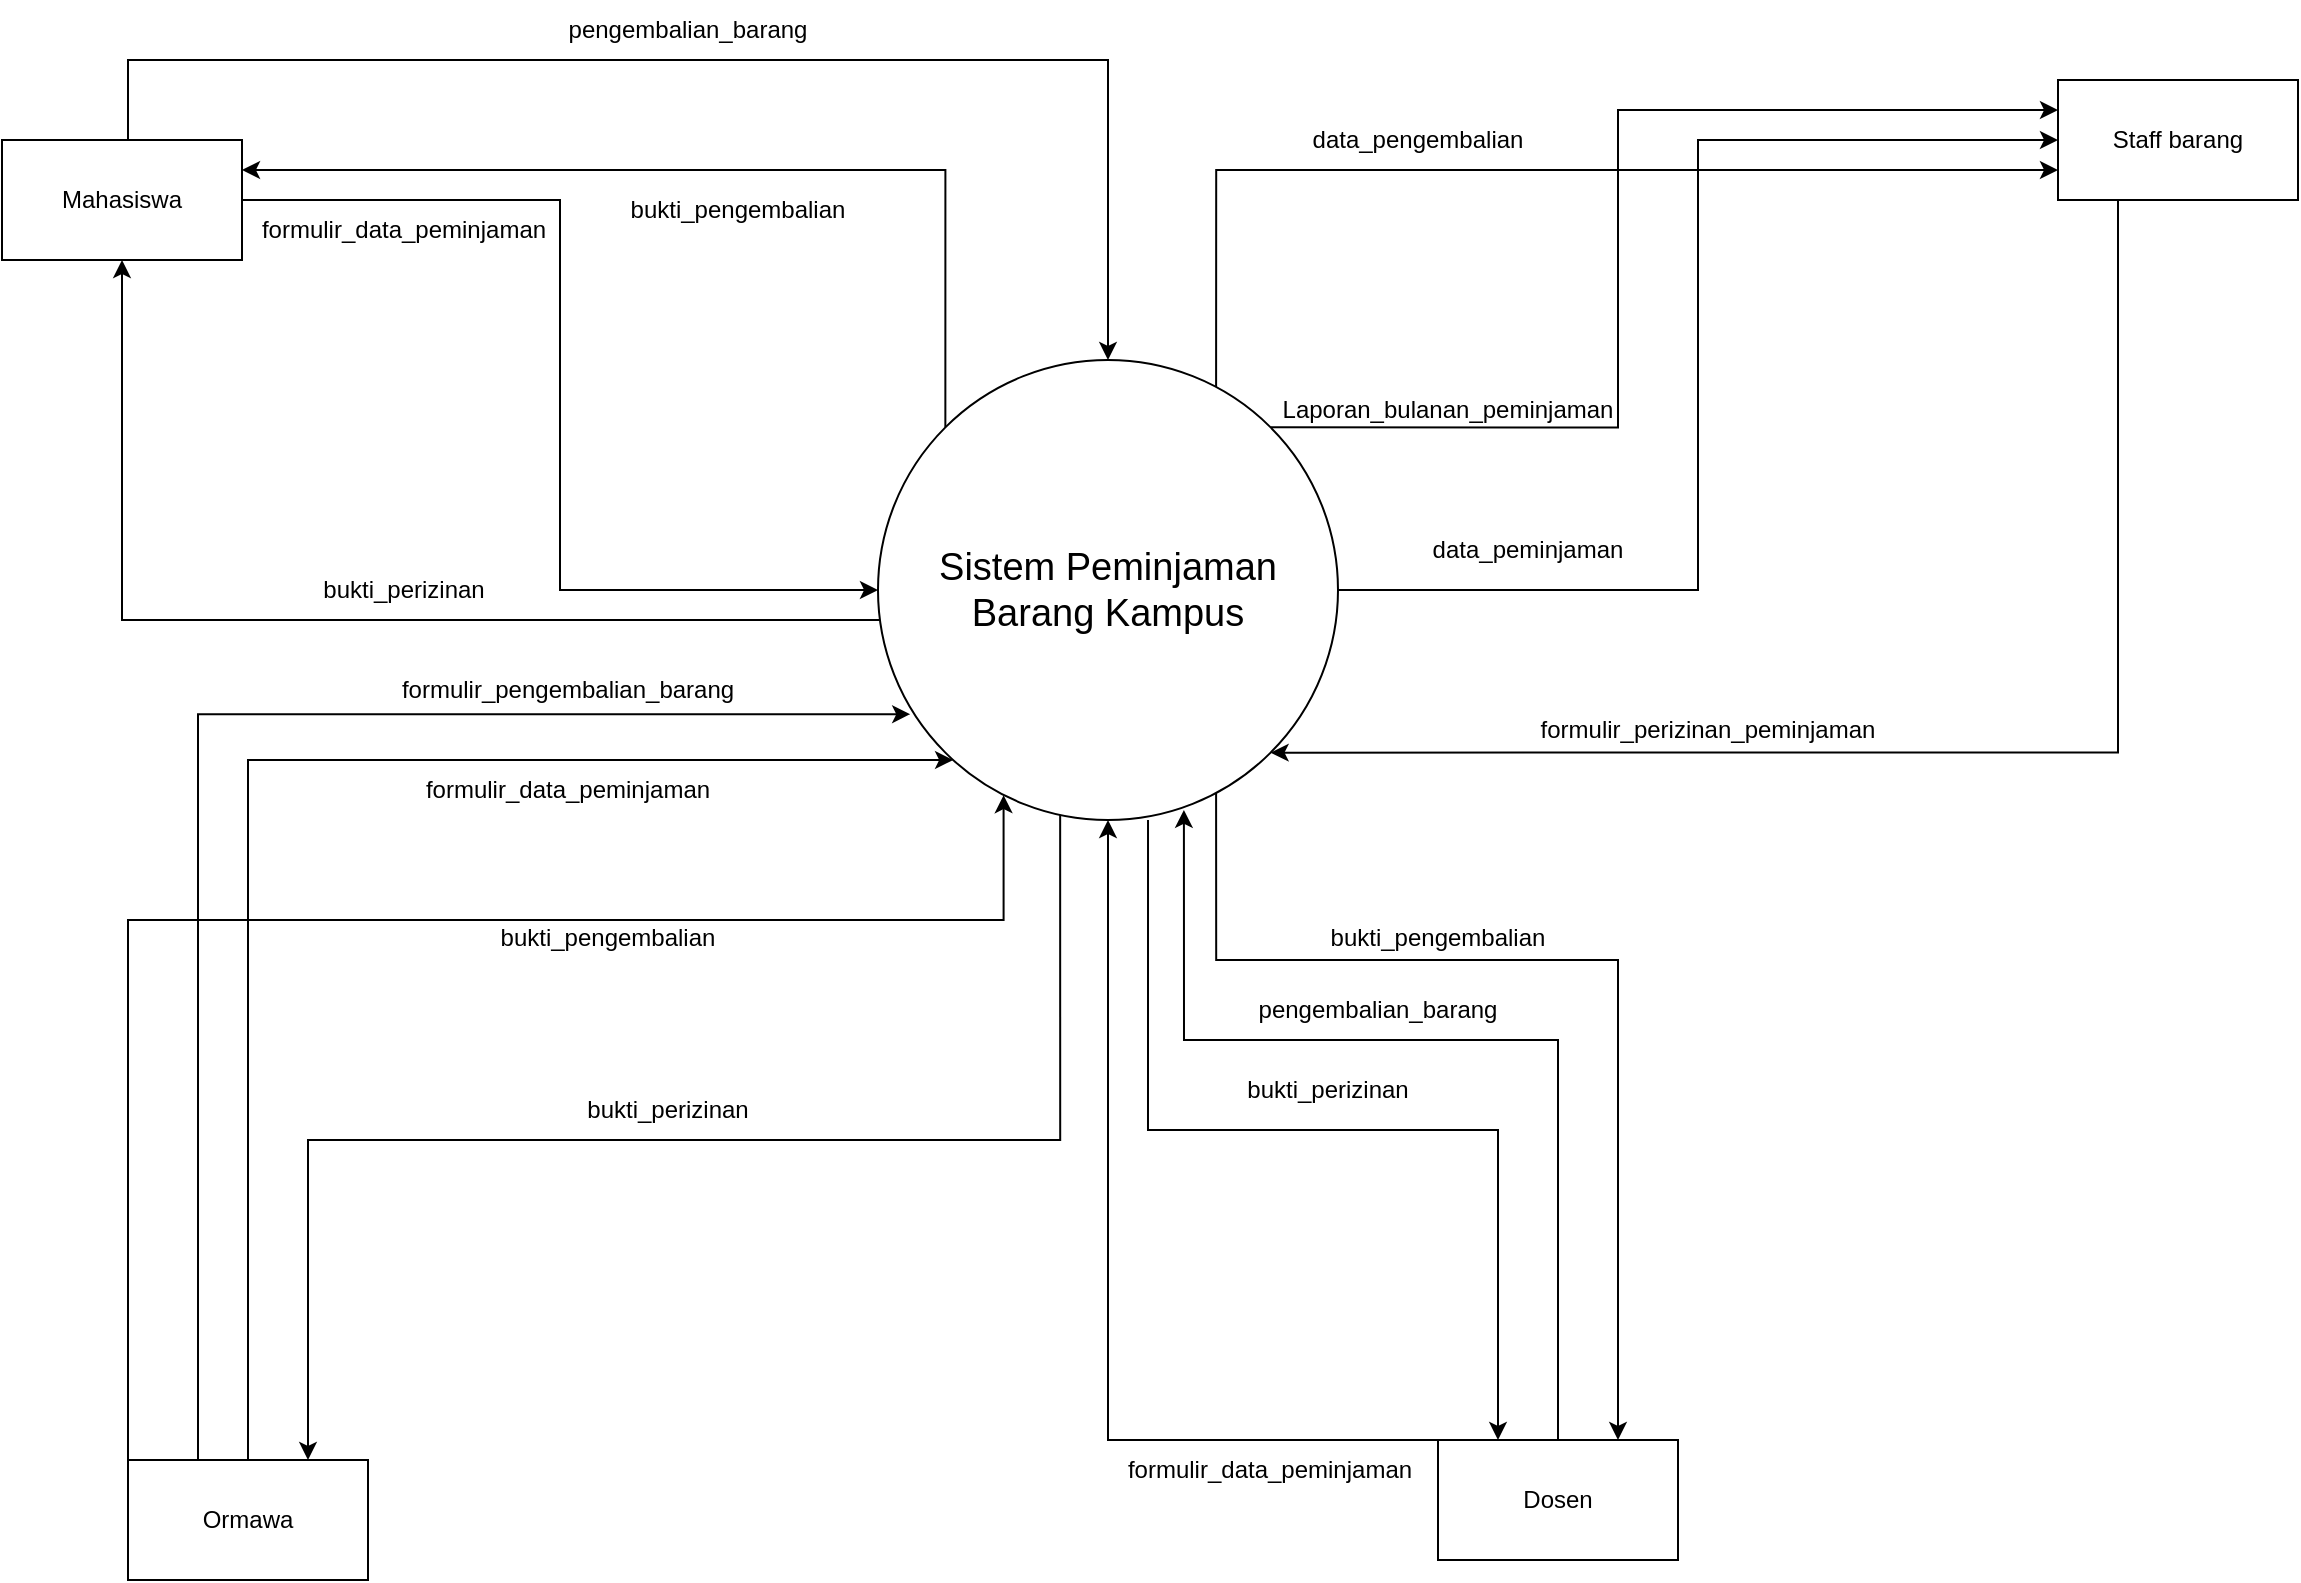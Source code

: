 <mxfile version="17.4.2" type="device"><diagram id="C5RBs43oDa-KdzZeNtuy" name="Page-1"><mxGraphModel dx="1837" dy="1442" grid="1" gridSize="10" guides="1" tooltips="1" connect="1" arrows="1" fold="1" page="1" pageScale="1" pageWidth="827" pageHeight="1169" math="0" shadow="0"><root><mxCell id="WIyWlLk6GJQsqaUBKTNV-0"/><mxCell id="WIyWlLk6GJQsqaUBKTNV-1" parent="WIyWlLk6GJQsqaUBKTNV-0"/><mxCell id="9XLA8qBA5K9QFsfAkXLH-7" style="edgeStyle=orthogonalEdgeStyle;rounded=0;orthogonalLoop=1;jettySize=auto;html=1;exitX=1;exitY=0.5;exitDx=0;exitDy=0;entryX=0;entryY=0.5;entryDx=0;entryDy=0;" parent="WIyWlLk6GJQsqaUBKTNV-1" source="9XLA8qBA5K9QFsfAkXLH-0" target="9XLA8qBA5K9QFsfAkXLH-4" edge="1"><mxGeometry relative="1" as="geometry"/></mxCell><mxCell id="-1MYgkagqvtwqyHO8vfS-0" style="edgeStyle=orthogonalEdgeStyle;rounded=0;orthogonalLoop=1;jettySize=auto;html=1;exitX=0.5;exitY=0;exitDx=0;exitDy=0;entryX=0.5;entryY=0;entryDx=0;entryDy=0;" edge="1" parent="WIyWlLk6GJQsqaUBKTNV-1" source="9XLA8qBA5K9QFsfAkXLH-0" target="9XLA8qBA5K9QFsfAkXLH-4"><mxGeometry relative="1" as="geometry"><Array as="points"><mxPoint x="350" y="270"/><mxPoint x="350" y="230"/><mxPoint x="840" y="230"/></Array></mxGeometry></mxCell><mxCell id="-1MYgkagqvtwqyHO8vfS-2" style="edgeStyle=orthogonalEdgeStyle;rounded=0;orthogonalLoop=1;jettySize=auto;html=1;exitX=0.5;exitY=1;exitDx=0;exitDy=0;startArrow=classic;startFill=1;endArrow=none;endFill=0;" edge="1" parent="WIyWlLk6GJQsqaUBKTNV-1" source="9XLA8qBA5K9QFsfAkXLH-0" target="9XLA8qBA5K9QFsfAkXLH-4"><mxGeometry relative="1" as="geometry"><Array as="points"><mxPoint x="347" y="510"/></Array></mxGeometry></mxCell><mxCell id="-1MYgkagqvtwqyHO8vfS-4" style="edgeStyle=orthogonalEdgeStyle;rounded=0;orthogonalLoop=1;jettySize=auto;html=1;exitX=1;exitY=0.25;exitDx=0;exitDy=0;entryX=0;entryY=0;entryDx=0;entryDy=0;startArrow=classic;startFill=1;endArrow=none;endFill=0;" edge="1" parent="WIyWlLk6GJQsqaUBKTNV-1" source="9XLA8qBA5K9QFsfAkXLH-0" target="9XLA8qBA5K9QFsfAkXLH-4"><mxGeometry relative="1" as="geometry"/></mxCell><mxCell id="9XLA8qBA5K9QFsfAkXLH-0" value="Mahasiswa" style="rounded=0;whiteSpace=wrap;html=1;" parent="WIyWlLk6GJQsqaUBKTNV-1" vertex="1"><mxGeometry x="287" y="270" width="120" height="60" as="geometry"/></mxCell><mxCell id="9XLA8qBA5K9QFsfAkXLH-23" style="edgeStyle=orthogonalEdgeStyle;rounded=0;orthogonalLoop=1;jettySize=auto;html=1;exitX=0.5;exitY=0;exitDx=0;exitDy=0;entryX=0.5;entryY=1;entryDx=0;entryDy=0;fontSize=19;startArrow=none;startFill=0;endArrow=classic;endFill=1;" parent="WIyWlLk6GJQsqaUBKTNV-1" source="9XLA8qBA5K9QFsfAkXLH-1" target="9XLA8qBA5K9QFsfAkXLH-4" edge="1"><mxGeometry relative="1" as="geometry"><Array as="points"><mxPoint x="840" y="920"/></Array></mxGeometry></mxCell><mxCell id="-1MYgkagqvtwqyHO8vfS-14" style="edgeStyle=orthogonalEdgeStyle;rounded=0;orthogonalLoop=1;jettySize=auto;html=1;exitX=0.25;exitY=0;exitDx=0;exitDy=0;entryX=0.587;entryY=1;entryDx=0;entryDy=0;entryPerimeter=0;startArrow=classic;startFill=1;endArrow=none;endFill=0;" edge="1" parent="WIyWlLk6GJQsqaUBKTNV-1" source="9XLA8qBA5K9QFsfAkXLH-1" target="9XLA8qBA5K9QFsfAkXLH-4"><mxGeometry relative="1" as="geometry"/></mxCell><mxCell id="-1MYgkagqvtwqyHO8vfS-15" style="edgeStyle=orthogonalEdgeStyle;rounded=0;orthogonalLoop=1;jettySize=auto;html=1;exitX=0.5;exitY=0;exitDx=0;exitDy=0;entryX=0.665;entryY=0.978;entryDx=0;entryDy=0;entryPerimeter=0;startArrow=none;startFill=0;endArrow=classic;endFill=1;" edge="1" parent="WIyWlLk6GJQsqaUBKTNV-1" source="9XLA8qBA5K9QFsfAkXLH-1" target="9XLA8qBA5K9QFsfAkXLH-4"><mxGeometry relative="1" as="geometry"><Array as="points"><mxPoint x="1065" y="720"/><mxPoint x="878" y="720"/></Array></mxGeometry></mxCell><mxCell id="-1MYgkagqvtwqyHO8vfS-16" style="edgeStyle=orthogonalEdgeStyle;rounded=0;orthogonalLoop=1;jettySize=auto;html=1;exitX=0.75;exitY=0;exitDx=0;exitDy=0;entryX=0.735;entryY=0.939;entryDx=0;entryDy=0;entryPerimeter=0;startArrow=classic;startFill=1;endArrow=none;endFill=0;" edge="1" parent="WIyWlLk6GJQsqaUBKTNV-1" source="9XLA8qBA5K9QFsfAkXLH-1" target="9XLA8qBA5K9QFsfAkXLH-4"><mxGeometry relative="1" as="geometry"><Array as="points"><mxPoint x="1095" y="680"/><mxPoint x="894" y="680"/></Array></mxGeometry></mxCell><mxCell id="9XLA8qBA5K9QFsfAkXLH-1" value="Dosen" style="rounded=0;whiteSpace=wrap;html=1;" parent="WIyWlLk6GJQsqaUBKTNV-1" vertex="1"><mxGeometry x="1005" y="920" width="120" height="60" as="geometry"/></mxCell><mxCell id="9XLA8qBA5K9QFsfAkXLH-13" style="edgeStyle=orthogonalEdgeStyle;rounded=0;orthogonalLoop=1;jettySize=auto;html=1;exitX=0.25;exitY=1;exitDx=0;exitDy=0;entryX=1;entryY=1;entryDx=0;entryDy=0;fontSize=19;" parent="WIyWlLk6GJQsqaUBKTNV-1" source="9XLA8qBA5K9QFsfAkXLH-2" target="9XLA8qBA5K9QFsfAkXLH-4" edge="1"><mxGeometry relative="1" as="geometry"><Array as="points"><mxPoint x="1345" y="576"/></Array></mxGeometry></mxCell><mxCell id="-1MYgkagqvtwqyHO8vfS-10" style="edgeStyle=orthogonalEdgeStyle;rounded=0;orthogonalLoop=1;jettySize=auto;html=1;exitX=0;exitY=0.75;exitDx=0;exitDy=0;entryX=0.735;entryY=0.065;entryDx=0;entryDy=0;entryPerimeter=0;startArrow=classic;startFill=1;endArrow=none;endFill=0;" edge="1" parent="WIyWlLk6GJQsqaUBKTNV-1" source="9XLA8qBA5K9QFsfAkXLH-2" target="9XLA8qBA5K9QFsfAkXLH-4"><mxGeometry relative="1" as="geometry"/></mxCell><mxCell id="9XLA8qBA5K9QFsfAkXLH-2" value="Staff barang" style="rounded=0;whiteSpace=wrap;html=1;" parent="WIyWlLk6GJQsqaUBKTNV-1" vertex="1"><mxGeometry x="1315" y="240" width="120" height="60" as="geometry"/></mxCell><mxCell id="9XLA8qBA5K9QFsfAkXLH-19" style="edgeStyle=orthogonalEdgeStyle;rounded=0;orthogonalLoop=1;jettySize=auto;html=1;exitX=0.75;exitY=0;exitDx=0;exitDy=0;entryX=0.396;entryY=0.987;entryDx=0;entryDy=0;entryPerimeter=0;fontSize=19;startArrow=classic;startFill=1;endArrow=none;endFill=0;" parent="WIyWlLk6GJQsqaUBKTNV-1" source="9XLA8qBA5K9QFsfAkXLH-3" target="9XLA8qBA5K9QFsfAkXLH-4" edge="1"><mxGeometry relative="1" as="geometry"/></mxCell><mxCell id="-1MYgkagqvtwqyHO8vfS-6" style="edgeStyle=orthogonalEdgeStyle;rounded=0;orthogonalLoop=1;jettySize=auto;html=1;exitX=0.25;exitY=0;exitDx=0;exitDy=0;entryX=0.07;entryY=0.77;entryDx=0;entryDy=0;entryPerimeter=0;startArrow=none;startFill=0;endArrow=classic;endFill=1;" edge="1" parent="WIyWlLk6GJQsqaUBKTNV-1" source="9XLA8qBA5K9QFsfAkXLH-3" target="9XLA8qBA5K9QFsfAkXLH-4"><mxGeometry relative="1" as="geometry"><Array as="points"><mxPoint x="385" y="557"/></Array></mxGeometry></mxCell><mxCell id="-1MYgkagqvtwqyHO8vfS-19" style="edgeStyle=orthogonalEdgeStyle;rounded=0;orthogonalLoop=1;jettySize=auto;html=1;exitX=0.5;exitY=0;exitDx=0;exitDy=0;startArrow=none;startFill=0;endArrow=classic;endFill=1;" edge="1" parent="WIyWlLk6GJQsqaUBKTNV-1" source="9XLA8qBA5K9QFsfAkXLH-3" target="9XLA8qBA5K9QFsfAkXLH-4"><mxGeometry relative="1" as="geometry"><Array as="points"><mxPoint x="410" y="580"/></Array></mxGeometry></mxCell><mxCell id="-1MYgkagqvtwqyHO8vfS-20" style="edgeStyle=orthogonalEdgeStyle;rounded=0;orthogonalLoop=1;jettySize=auto;html=1;exitX=0;exitY=0;exitDx=0;exitDy=0;entryX=0.273;entryY=0.946;entryDx=0;entryDy=0;entryPerimeter=0;startArrow=none;startFill=0;endArrow=classic;endFill=1;" edge="1" parent="WIyWlLk6GJQsqaUBKTNV-1" source="9XLA8qBA5K9QFsfAkXLH-3" target="9XLA8qBA5K9QFsfAkXLH-4"><mxGeometry relative="1" as="geometry"><Array as="points"><mxPoint x="350" y="660"/><mxPoint x="788" y="660"/></Array></mxGeometry></mxCell><mxCell id="9XLA8qBA5K9QFsfAkXLH-3" value="Ormawa" style="rounded=0;whiteSpace=wrap;html=1;" parent="WIyWlLk6GJQsqaUBKTNV-1" vertex="1"><mxGeometry x="350" y="930" width="120" height="60" as="geometry"/></mxCell><mxCell id="9XLA8qBA5K9QFsfAkXLH-9" style="edgeStyle=orthogonalEdgeStyle;rounded=0;orthogonalLoop=1;jettySize=auto;html=1;exitX=1;exitY=0.5;exitDx=0;exitDy=0;entryX=0;entryY=0.5;entryDx=0;entryDy=0;fontSize=19;" parent="WIyWlLk6GJQsqaUBKTNV-1" source="9XLA8qBA5K9QFsfAkXLH-4" target="9XLA8qBA5K9QFsfAkXLH-2" edge="1"><mxGeometry relative="1" as="geometry"/></mxCell><mxCell id="9XLA8qBA5K9QFsfAkXLH-20" style="edgeStyle=orthogonalEdgeStyle;rounded=0;orthogonalLoop=1;jettySize=auto;html=1;exitX=1;exitY=0;exitDx=0;exitDy=0;entryX=0;entryY=0.25;entryDx=0;entryDy=0;fontSize=19;startArrow=none;startFill=0;endArrow=classic;endFill=1;" parent="WIyWlLk6GJQsqaUBKTNV-1" source="9XLA8qBA5K9QFsfAkXLH-4" target="9XLA8qBA5K9QFsfAkXLH-2" edge="1"><mxGeometry relative="1" as="geometry"><Array as="points"><mxPoint x="1095" y="414"/><mxPoint x="1095" y="255"/></Array></mxGeometry></mxCell><mxCell id="9XLA8qBA5K9QFsfAkXLH-4" value="&lt;font style=&quot;font-size: 19px;&quot;&gt;Sistem Peminjaman Barang Kampus&lt;/font&gt;" style="ellipse;whiteSpace=wrap;html=1;aspect=fixed;" parent="WIyWlLk6GJQsqaUBKTNV-1" vertex="1"><mxGeometry x="725" y="380" width="230" height="230" as="geometry"/></mxCell><mxCell id="9XLA8qBA5K9QFsfAkXLH-8" value="formulir_data_peminjaman" style="text;html=1;strokeColor=none;fillColor=none;align=center;verticalAlign=middle;whiteSpace=wrap;rounded=0;" parent="WIyWlLk6GJQsqaUBKTNV-1" vertex="1"><mxGeometry x="418" y="300" width="140" height="30" as="geometry"/></mxCell><mxCell id="9XLA8qBA5K9QFsfAkXLH-10" value="data_peminjaman" style="text;html=1;strokeColor=none;fillColor=none;align=center;verticalAlign=middle;whiteSpace=wrap;rounded=0;" parent="WIyWlLk6GJQsqaUBKTNV-1" vertex="1"><mxGeometry x="955" y="460" width="190" height="30" as="geometry"/></mxCell><mxCell id="9XLA8qBA5K9QFsfAkXLH-11" value="formulir_perizinan_peminjaman" style="text;html=1;strokeColor=none;fillColor=none;align=center;verticalAlign=middle;whiteSpace=wrap;rounded=0;" parent="WIyWlLk6GJQsqaUBKTNV-1" vertex="1"><mxGeometry x="1045" y="550" width="190" height="30" as="geometry"/></mxCell><mxCell id="9XLA8qBA5K9QFsfAkXLH-15" value="bukti_perizinan" style="text;html=1;strokeColor=none;fillColor=none;align=center;verticalAlign=middle;whiteSpace=wrap;rounded=0;" parent="WIyWlLk6GJQsqaUBKTNV-1" vertex="1"><mxGeometry x="418" y="480" width="140" height="30" as="geometry"/></mxCell><mxCell id="9XLA8qBA5K9QFsfAkXLH-18" value="formulir_data_peminjaman" style="text;html=1;strokeColor=none;fillColor=none;align=center;verticalAlign=middle;whiteSpace=wrap;rounded=0;" parent="WIyWlLk6GJQsqaUBKTNV-1" vertex="1"><mxGeometry x="500" y="580" width="140" height="30" as="geometry"/></mxCell><mxCell id="9XLA8qBA5K9QFsfAkXLH-21" value="Laporan_bulanan_peminjaman" style="text;html=1;strokeColor=none;fillColor=none;align=center;verticalAlign=middle;whiteSpace=wrap;rounded=0;" parent="WIyWlLk6GJQsqaUBKTNV-1" vertex="1"><mxGeometry x="915" y="390" width="190" height="30" as="geometry"/></mxCell><mxCell id="9XLA8qBA5K9QFsfAkXLH-22" value="bukti_perizinan" style="text;html=1;strokeColor=none;fillColor=none;align=center;verticalAlign=middle;whiteSpace=wrap;rounded=0;" parent="WIyWlLk6GJQsqaUBKTNV-1" vertex="1"><mxGeometry x="550" y="740" width="140" height="30" as="geometry"/></mxCell><mxCell id="9XLA8qBA5K9QFsfAkXLH-25" value="bukti_perizinan" style="text;html=1;strokeColor=none;fillColor=none;align=center;verticalAlign=middle;whiteSpace=wrap;rounded=0;" parent="WIyWlLk6GJQsqaUBKTNV-1" vertex="1"><mxGeometry x="880" y="730" width="140" height="30" as="geometry"/></mxCell><mxCell id="9XLA8qBA5K9QFsfAkXLH-26" value="formulir_data_peminjaman" style="text;html=1;strokeColor=none;fillColor=none;align=center;verticalAlign=middle;whiteSpace=wrap;rounded=0;" parent="WIyWlLk6GJQsqaUBKTNV-1" vertex="1"><mxGeometry x="851" y="920" width="140" height="30" as="geometry"/></mxCell><mxCell id="-1MYgkagqvtwqyHO8vfS-1" value="pengembalian_barang" style="text;html=1;strokeColor=none;fillColor=none;align=center;verticalAlign=middle;whiteSpace=wrap;rounded=0;" vertex="1" parent="WIyWlLk6GJQsqaUBKTNV-1"><mxGeometry x="560" y="200" width="140" height="30" as="geometry"/></mxCell><mxCell id="-1MYgkagqvtwqyHO8vfS-5" value="bukti_pengembalian" style="text;html=1;strokeColor=none;fillColor=none;align=center;verticalAlign=middle;whiteSpace=wrap;rounded=0;" vertex="1" parent="WIyWlLk6GJQsqaUBKTNV-1"><mxGeometry x="585" y="290" width="140" height="30" as="geometry"/></mxCell><mxCell id="-1MYgkagqvtwqyHO8vfS-8" value="formulir_pengembalian_barang" style="text;html=1;strokeColor=none;fillColor=none;align=center;verticalAlign=middle;whiteSpace=wrap;rounded=0;" vertex="1" parent="WIyWlLk6GJQsqaUBKTNV-1"><mxGeometry x="500" y="530" width="140" height="30" as="geometry"/></mxCell><mxCell id="-1MYgkagqvtwqyHO8vfS-11" value="data_pengembalian" style="text;html=1;strokeColor=none;fillColor=none;align=center;verticalAlign=middle;whiteSpace=wrap;rounded=0;" vertex="1" parent="WIyWlLk6GJQsqaUBKTNV-1"><mxGeometry x="900" y="255" width="190" height="30" as="geometry"/></mxCell><mxCell id="-1MYgkagqvtwqyHO8vfS-12" value="pengembalian_barang" style="text;html=1;strokeColor=none;fillColor=none;align=center;verticalAlign=middle;whiteSpace=wrap;rounded=0;" vertex="1" parent="WIyWlLk6GJQsqaUBKTNV-1"><mxGeometry x="880" y="690" width="190" height="30" as="geometry"/></mxCell><mxCell id="-1MYgkagqvtwqyHO8vfS-17" value="bukti_pengembalian" style="text;html=1;strokeColor=none;fillColor=none;align=center;verticalAlign=middle;whiteSpace=wrap;rounded=0;" vertex="1" parent="WIyWlLk6GJQsqaUBKTNV-1"><mxGeometry x="935" y="654" width="140" height="30" as="geometry"/></mxCell><mxCell id="-1MYgkagqvtwqyHO8vfS-21" value="bukti_pengembalian" style="text;html=1;strokeColor=none;fillColor=none;align=center;verticalAlign=middle;whiteSpace=wrap;rounded=0;" vertex="1" parent="WIyWlLk6GJQsqaUBKTNV-1"><mxGeometry x="520" y="654" width="140" height="30" as="geometry"/></mxCell></root></mxGraphModel></diagram></mxfile>